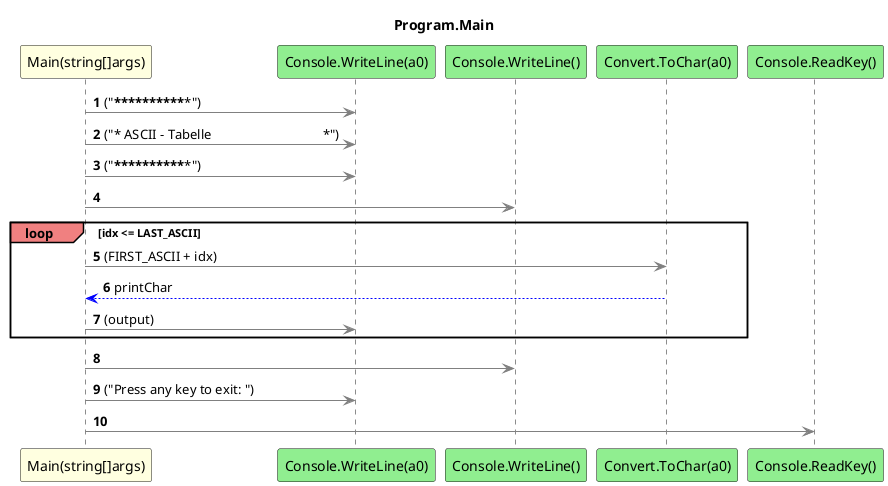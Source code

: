@startuml Program.Main
title Program.Main
participant "Main(string[]args)" as Main_p0 #LightYellow
participant "Console.WriteLine(a0)" as Console_WriteLine_a0 #LightGreen
participant "Console.WriteLine()" as Console_WriteLine #LightGreen
participant "Convert.ToChar(a0)" as Convert_ToChar_a0 #LightGreen
participant "Console.ReadKey()" as Console_ReadKey #LightGreen
autonumber
Main_p0 -[#grey]> Console_WriteLine_a0 : ("***************************************************")
Main_p0 -[#grey]> Console_WriteLine_a0 : ("* ASCII - Tabelle                                 *")
Main_p0 -[#grey]> Console_WriteLine_a0 : ("***************************************************")
Main_p0 -[#grey]> Console_WriteLine
loop#LightCoral idx <= LAST_ASCII
    Main_p0 -[#grey]> Convert_ToChar_a0 : (FIRST_ASCII + idx)
    Convert_ToChar_a0 -[#blue]-> Main_p0 : printChar
    Main_p0 -[#grey]> Console_WriteLine_a0 : (output)
end
Main_p0 -[#grey]> Console_WriteLine
Main_p0 -[#grey]> Console_WriteLine_a0 : ("Press any key to exit: ")
Main_p0 -[#grey]> Console_ReadKey
@enduml
